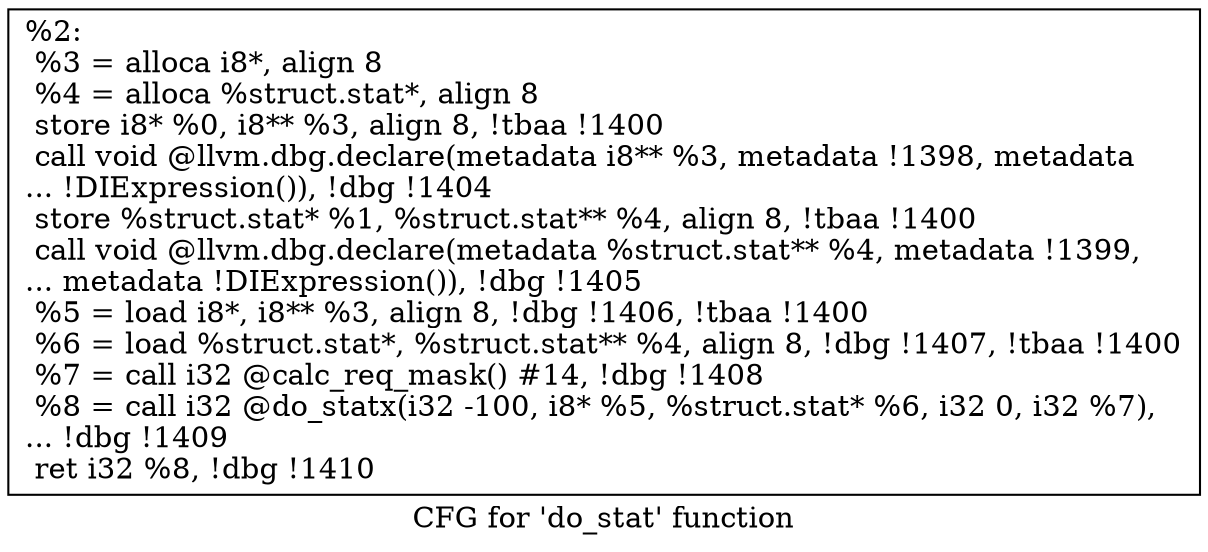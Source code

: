 digraph "CFG for 'do_stat' function" {
	label="CFG for 'do_stat' function";

	Node0x22dfcc0 [shape=record,label="{%2:\l  %3 = alloca i8*, align 8\l  %4 = alloca %struct.stat*, align 8\l  store i8* %0, i8** %3, align 8, !tbaa !1400\l  call void @llvm.dbg.declare(metadata i8** %3, metadata !1398, metadata\l... !DIExpression()), !dbg !1404\l  store %struct.stat* %1, %struct.stat** %4, align 8, !tbaa !1400\l  call void @llvm.dbg.declare(metadata %struct.stat** %4, metadata !1399,\l... metadata !DIExpression()), !dbg !1405\l  %5 = load i8*, i8** %3, align 8, !dbg !1406, !tbaa !1400\l  %6 = load %struct.stat*, %struct.stat** %4, align 8, !dbg !1407, !tbaa !1400\l  %7 = call i32 @calc_req_mask() #14, !dbg !1408\l  %8 = call i32 @do_statx(i32 -100, i8* %5, %struct.stat* %6, i32 0, i32 %7),\l... !dbg !1409\l  ret i32 %8, !dbg !1410\l}"];
}
